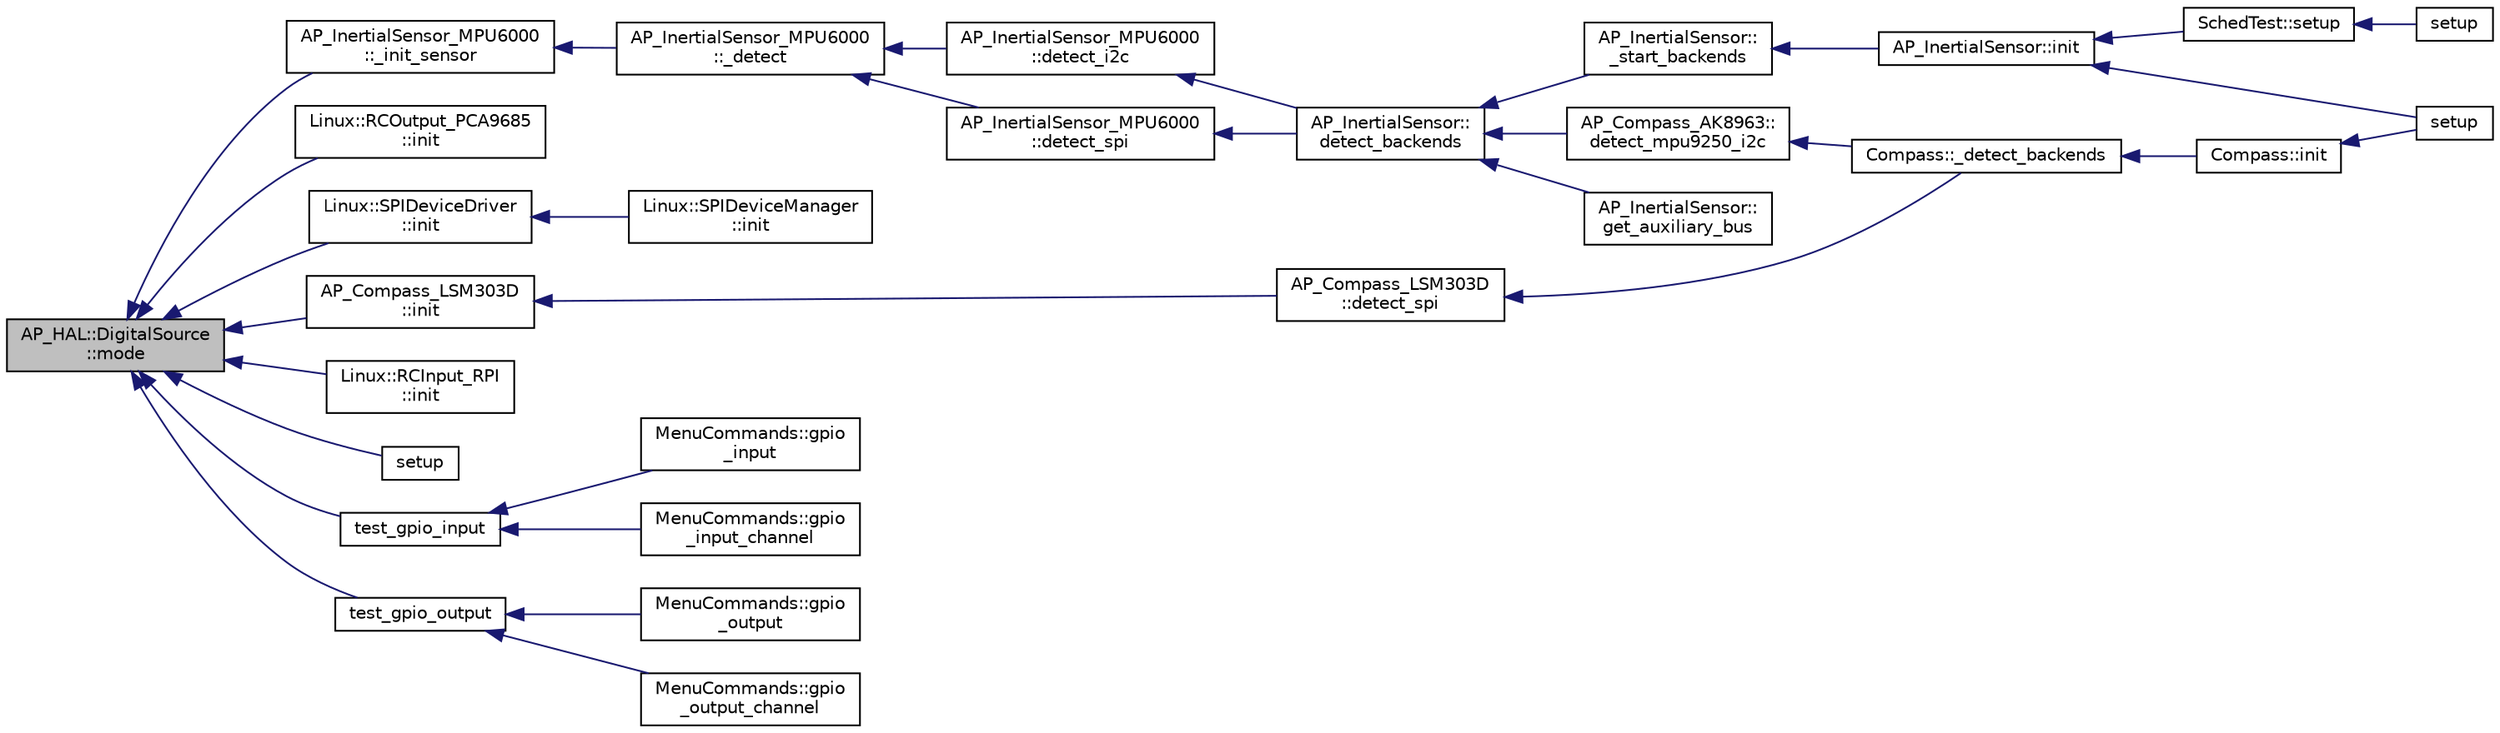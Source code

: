 digraph "AP_HAL::DigitalSource::mode"
{
 // INTERACTIVE_SVG=YES
  edge [fontname="Helvetica",fontsize="10",labelfontname="Helvetica",labelfontsize="10"];
  node [fontname="Helvetica",fontsize="10",shape=record];
  rankdir="LR";
  Node1 [label="AP_HAL::DigitalSource\l::mode",height=0.2,width=0.4,color="black", fillcolor="grey75", style="filled", fontcolor="black"];
  Node1 -> Node2 [dir="back",color="midnightblue",fontsize="10",style="solid",fontname="Helvetica"];
  Node2 [label="AP_InertialSensor_MPU6000\l::_init_sensor",height=0.2,width=0.4,color="black", fillcolor="white", style="filled",URL="$classAP__InertialSensor__MPU6000.html#a50be758eef3a4d1538323bab21349d2c"];
  Node2 -> Node3 [dir="back",color="midnightblue",fontsize="10",style="solid",fontname="Helvetica"];
  Node3 [label="AP_InertialSensor_MPU6000\l::_detect",height=0.2,width=0.4,color="black", fillcolor="white", style="filled",URL="$classAP__InertialSensor__MPU6000.html#a9dd2ad096a05bf6c0a616ad8d75c0853"];
  Node3 -> Node4 [dir="back",color="midnightblue",fontsize="10",style="solid",fontname="Helvetica"];
  Node4 [label="AP_InertialSensor_MPU6000\l::detect_i2c",height=0.2,width=0.4,color="black", fillcolor="white", style="filled",URL="$classAP__InertialSensor__MPU6000.html#a1f124c85e350b17ad5313643eb0ecc98"];
  Node4 -> Node5 [dir="back",color="midnightblue",fontsize="10",style="solid",fontname="Helvetica"];
  Node5 [label="AP_InertialSensor::\ldetect_backends",height=0.2,width=0.4,color="black", fillcolor="white", style="filled",URL="$classAP__InertialSensor.html#a8967734e82a4f472c6d8ddd8db656804"];
  Node5 -> Node6 [dir="back",color="midnightblue",fontsize="10",style="solid",fontname="Helvetica"];
  Node6 [label="AP_InertialSensor::\l_start_backends",height=0.2,width=0.4,color="black", fillcolor="white", style="filled",URL="$classAP__InertialSensor.html#a9949b7e301b0d7a5f3e59385d2e8d97a"];
  Node6 -> Node7 [dir="back",color="midnightblue",fontsize="10",style="solid",fontname="Helvetica"];
  Node7 [label="AP_InertialSensor::init",height=0.2,width=0.4,color="black", fillcolor="white", style="filled",URL="$classAP__InertialSensor.html#ab1cdd1c7cc2a0a2631e5deadfc960e80"];
  Node7 -> Node8 [dir="back",color="midnightblue",fontsize="10",style="solid",fontname="Helvetica"];
  Node8 [label="SchedTest::setup",height=0.2,width=0.4,color="black", fillcolor="white", style="filled",URL="$classSchedTest.html#ae9afb73f76391e34d47286a516fe5292"];
  Node8 -> Node9 [dir="back",color="midnightblue",fontsize="10",style="solid",fontname="Helvetica"];
  Node9 [label="setup",height=0.2,width=0.4,color="black", fillcolor="white", style="filled",URL="$Scheduler__test_8cpp.html#a7dfd9b79bc5a37d7df40207afbc5431f"];
  Node7 -> Node10 [dir="back",color="midnightblue",fontsize="10",style="solid",fontname="Helvetica"];
  Node10 [label="setup",height=0.2,width=0.4,color="black", fillcolor="white", style="filled",URL="$AHRS__Test_8cpp.html#a7dfd9b79bc5a37d7df40207afbc5431f"];
  Node5 -> Node11 [dir="back",color="midnightblue",fontsize="10",style="solid",fontname="Helvetica"];
  Node11 [label="AP_Compass_AK8963::\ldetect_mpu9250_i2c",height=0.2,width=0.4,color="black", fillcolor="white", style="filled",URL="$classAP__Compass__AK8963.html#a0d77d55639011a39fa39a3fbfb11b9be"];
  Node11 -> Node12 [dir="back",color="midnightblue",fontsize="10",style="solid",fontname="Helvetica"];
  Node12 [label="Compass::_detect_backends",height=0.2,width=0.4,color="black", fillcolor="white", style="filled",URL="$classCompass.html#a1c48170d8c8966b22fb150b1634443ec"];
  Node12 -> Node13 [dir="back",color="midnightblue",fontsize="10",style="solid",fontname="Helvetica"];
  Node13 [label="Compass::init",height=0.2,width=0.4,color="black", fillcolor="white", style="filled",URL="$classCompass.html#a190aefc281aba88c7b16e4fc58035c5e"];
  Node13 -> Node10 [dir="back",color="midnightblue",fontsize="10",style="solid",fontname="Helvetica"];
  Node5 -> Node14 [dir="back",color="midnightblue",fontsize="10",style="solid",fontname="Helvetica"];
  Node14 [label="AP_InertialSensor::\lget_auxiliary_bus",height=0.2,width=0.4,color="black", fillcolor="white", style="filled",URL="$classAP__InertialSensor.html#ad649def5689aecaebca16cf910d77fd8"];
  Node3 -> Node15 [dir="back",color="midnightblue",fontsize="10",style="solid",fontname="Helvetica"];
  Node15 [label="AP_InertialSensor_MPU6000\l::detect_spi",height=0.2,width=0.4,color="black", fillcolor="white", style="filled",URL="$classAP__InertialSensor__MPU6000.html#ace4117460d79d69bcf4125dfbd38a22d"];
  Node15 -> Node5 [dir="back",color="midnightblue",fontsize="10",style="solid",fontname="Helvetica"];
  Node1 -> Node16 [dir="back",color="midnightblue",fontsize="10",style="solid",fontname="Helvetica"];
  Node16 [label="Linux::RCOutput_PCA9685\l::init",height=0.2,width=0.4,color="black", fillcolor="white", style="filled",URL="$classLinux_1_1RCOutput__PCA9685.html#a269d77a94caa898707d884ae3047ee87"];
  Node1 -> Node17 [dir="back",color="midnightblue",fontsize="10",style="solid",fontname="Helvetica"];
  Node17 [label="Linux::SPIDeviceDriver\l::init",height=0.2,width=0.4,color="black", fillcolor="white", style="filled",URL="$classLinux_1_1SPIDeviceDriver.html#a4248ef839b1458a494163ae961519add"];
  Node17 -> Node18 [dir="back",color="midnightblue",fontsize="10",style="solid",fontname="Helvetica"];
  Node18 [label="Linux::SPIDeviceManager\l::init",height=0.2,width=0.4,color="black", fillcolor="white", style="filled",URL="$classLinux_1_1SPIDeviceManager.html#a0141295dd8b7afbe3948c0fd9abd729e"];
  Node1 -> Node19 [dir="back",color="midnightblue",fontsize="10",style="solid",fontname="Helvetica"];
  Node19 [label="AP_Compass_LSM303D\l::init",height=0.2,width=0.4,color="black", fillcolor="white", style="filled",URL="$classAP__Compass__LSM303D.html#a322cf9c59129cd558a3276f9a2ab1a67"];
  Node19 -> Node20 [dir="back",color="midnightblue",fontsize="10",style="solid",fontname="Helvetica"];
  Node20 [label="AP_Compass_LSM303D\l::detect_spi",height=0.2,width=0.4,color="black", fillcolor="white", style="filled",URL="$classAP__Compass__LSM303D.html#a80232bbbe6f26dc396ba82bd097ce682"];
  Node20 -> Node12 [dir="back",color="midnightblue",fontsize="10",style="solid",fontname="Helvetica"];
  Node1 -> Node21 [dir="back",color="midnightblue",fontsize="10",style="solid",fontname="Helvetica"];
  Node21 [label="Linux::RCInput_RPI\l::init",height=0.2,width=0.4,color="black", fillcolor="white", style="filled",URL="$classLinux_1_1RCInput__RPI.html#a651a71b014d8809239836ef25443f365"];
  Node1 -> Node22 [dir="back",color="midnightblue",fontsize="10",style="solid",fontname="Helvetica"];
  Node22 [label="setup",height=0.2,width=0.4,color="black", fillcolor="white", style="filled",URL="$Blink_8cpp.html#a7dfd9b79bc5a37d7df40207afbc5431f"];
  Node1 -> Node23 [dir="back",color="midnightblue",fontsize="10",style="solid",fontname="Helvetica"];
  Node23 [label="test_gpio_input",height=0.2,width=0.4,color="black", fillcolor="white", style="filled",URL="$GPIOTest_8cpp.html#aaaf9a61ce8f7b81f01a998d6690fa243"];
  Node23 -> Node24 [dir="back",color="midnightblue",fontsize="10",style="solid",fontname="Helvetica"];
  Node24 [label="MenuCommands::gpio\l_input",height=0.2,width=0.4,color="black", fillcolor="white", style="filled",URL="$classMenuCommands.html#ab97bad97421a00be4e3cbeac2025ad26"];
  Node23 -> Node25 [dir="back",color="midnightblue",fontsize="10",style="solid",fontname="Helvetica"];
  Node25 [label="MenuCommands::gpio\l_input_channel",height=0.2,width=0.4,color="black", fillcolor="white", style="filled",URL="$classMenuCommands.html#af2f117fe69798ce05ef750b9ab49ef41"];
  Node1 -> Node26 [dir="back",color="midnightblue",fontsize="10",style="solid",fontname="Helvetica"];
  Node26 [label="test_gpio_output",height=0.2,width=0.4,color="black", fillcolor="white", style="filled",URL="$GPIOTest_8cpp.html#a865a1031a902ba4cdd4b1b9031939cd8"];
  Node26 -> Node27 [dir="back",color="midnightblue",fontsize="10",style="solid",fontname="Helvetica"];
  Node27 [label="MenuCommands::gpio\l_output",height=0.2,width=0.4,color="black", fillcolor="white", style="filled",URL="$classMenuCommands.html#afa6d3a1a995a54eb412c25988fbe0fba"];
  Node26 -> Node28 [dir="back",color="midnightblue",fontsize="10",style="solid",fontname="Helvetica"];
  Node28 [label="MenuCommands::gpio\l_output_channel",height=0.2,width=0.4,color="black", fillcolor="white", style="filled",URL="$classMenuCommands.html#a1d7748272d4fc032e7a1a0d6dd85c8f2"];
}
